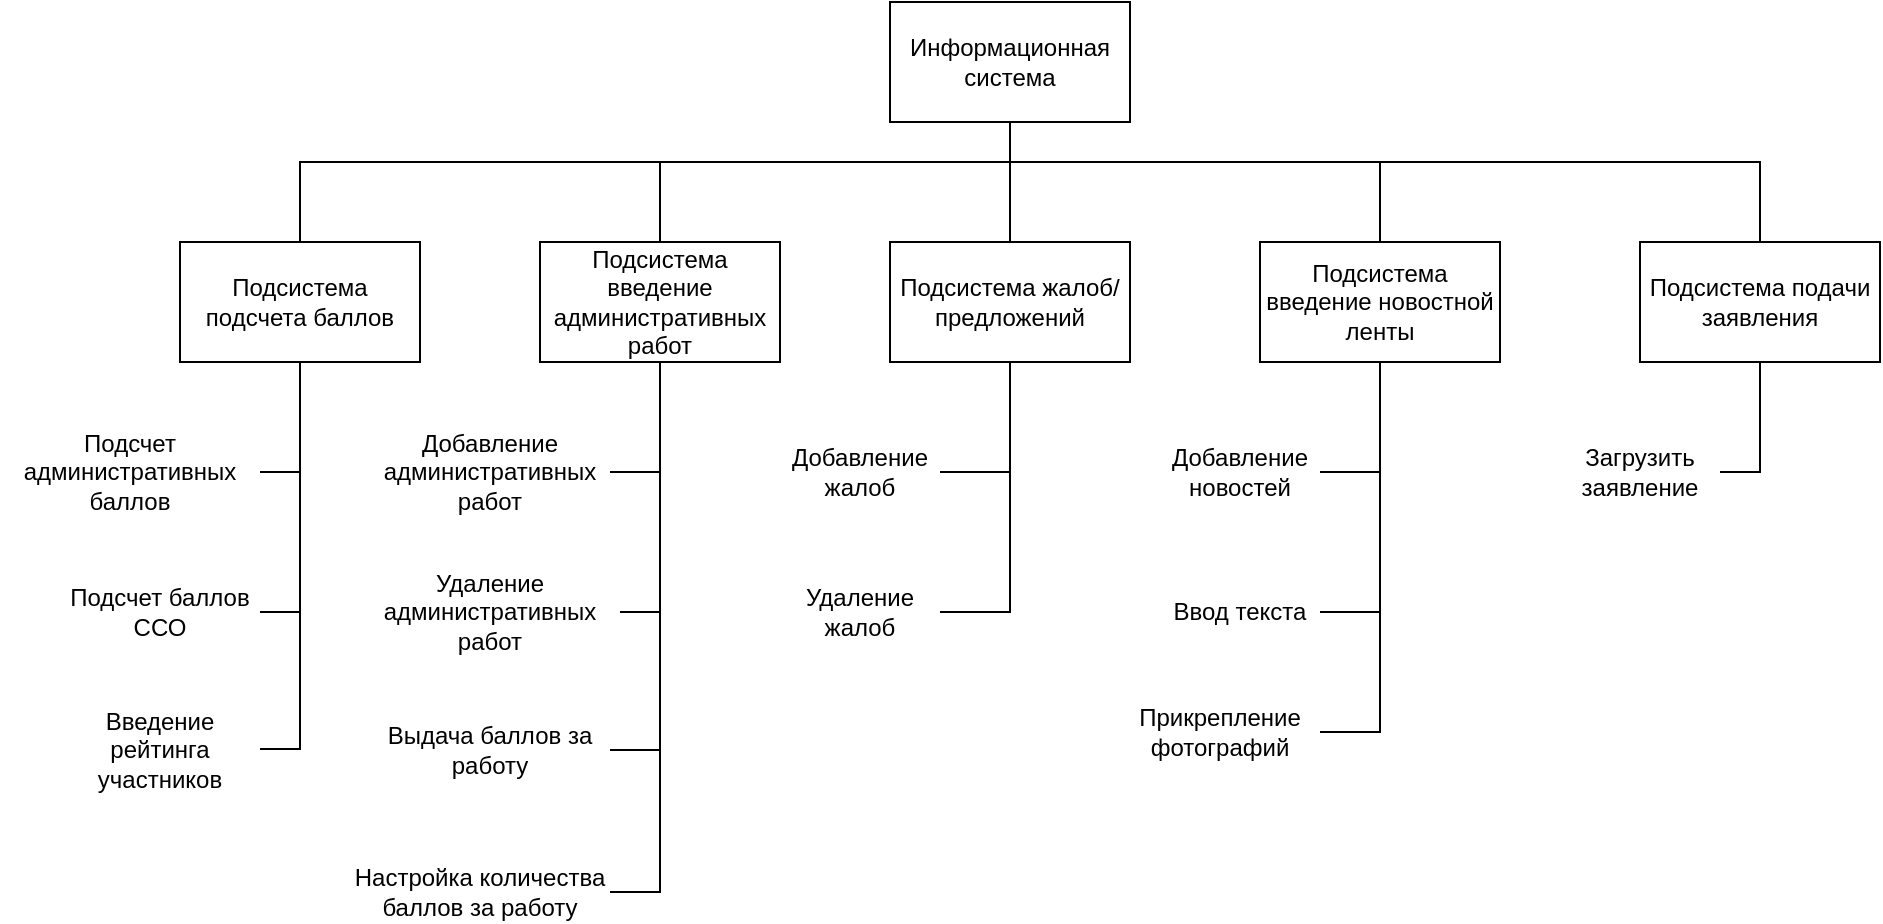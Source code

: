 <mxfile version="23.1.4" type="device">
  <diagram name="Страница — 1" id="D5ArE7g9FIsvJwkTBbig">
    <mxGraphModel dx="1351" dy="709" grid="1" gridSize="10" guides="1" tooltips="1" connect="1" arrows="1" fold="1" page="1" pageScale="1" pageWidth="1169" pageHeight="827" math="0" shadow="0">
      <root>
        <mxCell id="0" />
        <mxCell id="1" parent="0" />
        <mxCell id="M1SDt4nbAHtYLus9qisL-13" style="edgeStyle=orthogonalEdgeStyle;rounded=0;orthogonalLoop=1;jettySize=auto;html=1;entryX=0.5;entryY=0;entryDx=0;entryDy=0;endArrow=none;endFill=0;" edge="1" parent="1" source="M1SDt4nbAHtYLus9qisL-1" target="M1SDt4nbAHtYLus9qisL-2">
          <mxGeometry relative="1" as="geometry">
            <Array as="points">
              <mxPoint x="600" y="130" />
              <mxPoint x="245" y="130" />
            </Array>
          </mxGeometry>
        </mxCell>
        <mxCell id="M1SDt4nbAHtYLus9qisL-14" style="edgeStyle=orthogonalEdgeStyle;rounded=0;orthogonalLoop=1;jettySize=auto;html=1;entryX=0.5;entryY=0;entryDx=0;entryDy=0;endArrow=none;endFill=0;" edge="1" parent="1" source="M1SDt4nbAHtYLus9qisL-1" target="M1SDt4nbAHtYLus9qisL-3">
          <mxGeometry relative="1" as="geometry">
            <Array as="points">
              <mxPoint x="600" y="130" />
              <mxPoint x="425" y="130" />
            </Array>
          </mxGeometry>
        </mxCell>
        <mxCell id="M1SDt4nbAHtYLus9qisL-15" style="edgeStyle=orthogonalEdgeStyle;rounded=0;orthogonalLoop=1;jettySize=auto;html=1;entryX=0.5;entryY=0;entryDx=0;entryDy=0;endArrow=none;endFill=0;" edge="1" parent="1" source="M1SDt4nbAHtYLus9qisL-1" target="M1SDt4nbAHtYLus9qisL-4">
          <mxGeometry relative="1" as="geometry">
            <Array as="points">
              <mxPoint x="600" y="150" />
              <mxPoint x="600" y="150" />
            </Array>
          </mxGeometry>
        </mxCell>
        <mxCell id="M1SDt4nbAHtYLus9qisL-16" style="edgeStyle=orthogonalEdgeStyle;rounded=0;orthogonalLoop=1;jettySize=auto;html=1;entryX=0.5;entryY=0;entryDx=0;entryDy=0;endArrow=none;endFill=0;" edge="1" parent="1" source="M1SDt4nbAHtYLus9qisL-1" target="M1SDt4nbAHtYLus9qisL-5">
          <mxGeometry relative="1" as="geometry">
            <Array as="points">
              <mxPoint x="600" y="130" />
              <mxPoint x="785" y="130" />
            </Array>
          </mxGeometry>
        </mxCell>
        <mxCell id="M1SDt4nbAHtYLus9qisL-38" style="edgeStyle=orthogonalEdgeStyle;rounded=0;orthogonalLoop=1;jettySize=auto;html=1;entryX=0.5;entryY=0;entryDx=0;entryDy=0;endArrow=none;endFill=0;" edge="1" parent="1" source="M1SDt4nbAHtYLus9qisL-1" target="M1SDt4nbAHtYLus9qisL-35">
          <mxGeometry relative="1" as="geometry">
            <Array as="points">
              <mxPoint x="600" y="130" />
              <mxPoint x="975" y="130" />
            </Array>
          </mxGeometry>
        </mxCell>
        <mxCell id="M1SDt4nbAHtYLus9qisL-1" value="Информационная система" style="rounded=0;whiteSpace=wrap;html=1;" vertex="1" parent="1">
          <mxGeometry x="540" y="50" width="120" height="60" as="geometry" />
        </mxCell>
        <mxCell id="M1SDt4nbAHtYLus9qisL-10" style="edgeStyle=orthogonalEdgeStyle;rounded=0;orthogonalLoop=1;jettySize=auto;html=1;entryX=1;entryY=0.5;entryDx=0;entryDy=0;endArrow=none;endFill=0;" edge="1" parent="1" source="M1SDt4nbAHtYLus9qisL-2" target="M1SDt4nbAHtYLus9qisL-6">
          <mxGeometry relative="1" as="geometry" />
        </mxCell>
        <mxCell id="M1SDt4nbAHtYLus9qisL-11" style="edgeStyle=orthogonalEdgeStyle;rounded=0;orthogonalLoop=1;jettySize=auto;html=1;entryX=1;entryY=0.5;entryDx=0;entryDy=0;endArrow=none;endFill=0;" edge="1" parent="1" source="M1SDt4nbAHtYLus9qisL-2" target="M1SDt4nbAHtYLus9qisL-7">
          <mxGeometry relative="1" as="geometry" />
        </mxCell>
        <mxCell id="M1SDt4nbAHtYLus9qisL-12" style="edgeStyle=orthogonalEdgeStyle;rounded=0;orthogonalLoop=1;jettySize=auto;html=1;entryX=1;entryY=0.5;entryDx=0;entryDy=0;endArrow=none;endFill=0;" edge="1" parent="1" source="M1SDt4nbAHtYLus9qisL-2" target="M1SDt4nbAHtYLus9qisL-8">
          <mxGeometry relative="1" as="geometry" />
        </mxCell>
        <mxCell id="M1SDt4nbAHtYLus9qisL-2" value="Подсистема подсчета баллов" style="rounded=0;whiteSpace=wrap;html=1;" vertex="1" parent="1">
          <mxGeometry x="185" y="170" width="120" height="60" as="geometry" />
        </mxCell>
        <mxCell id="M1SDt4nbAHtYLus9qisL-21" style="edgeStyle=orthogonalEdgeStyle;rounded=0;orthogonalLoop=1;jettySize=auto;html=1;entryX=1;entryY=0.5;entryDx=0;entryDy=0;endArrow=none;endFill=0;" edge="1" parent="1" source="M1SDt4nbAHtYLus9qisL-3" target="M1SDt4nbAHtYLus9qisL-17">
          <mxGeometry relative="1" as="geometry" />
        </mxCell>
        <mxCell id="M1SDt4nbAHtYLus9qisL-22" style="edgeStyle=orthogonalEdgeStyle;rounded=0;orthogonalLoop=1;jettySize=auto;html=1;entryX=1;entryY=0.5;entryDx=0;entryDy=0;endArrow=none;endFill=0;" edge="1" parent="1" source="M1SDt4nbAHtYLus9qisL-3" target="M1SDt4nbAHtYLus9qisL-20">
          <mxGeometry relative="1" as="geometry" />
        </mxCell>
        <mxCell id="M1SDt4nbAHtYLus9qisL-23" style="edgeStyle=orthogonalEdgeStyle;rounded=0;orthogonalLoop=1;jettySize=auto;html=1;entryX=1;entryY=0.5;entryDx=0;entryDy=0;endArrow=none;endFill=0;" edge="1" parent="1" source="M1SDt4nbAHtYLus9qisL-3" target="M1SDt4nbAHtYLus9qisL-18">
          <mxGeometry relative="1" as="geometry" />
        </mxCell>
        <mxCell id="M1SDt4nbAHtYLus9qisL-24" style="edgeStyle=orthogonalEdgeStyle;rounded=0;orthogonalLoop=1;jettySize=auto;html=1;entryX=1;entryY=0.5;entryDx=0;entryDy=0;endArrow=none;endFill=0;" edge="1" parent="1" source="M1SDt4nbAHtYLus9qisL-3" target="M1SDt4nbAHtYLus9qisL-19">
          <mxGeometry relative="1" as="geometry" />
        </mxCell>
        <mxCell id="M1SDt4nbAHtYLus9qisL-3" value="Подсистема введение административных работ" style="rounded=0;whiteSpace=wrap;html=1;" vertex="1" parent="1">
          <mxGeometry x="365" y="170" width="120" height="60" as="geometry" />
        </mxCell>
        <mxCell id="M1SDt4nbAHtYLus9qisL-27" style="edgeStyle=orthogonalEdgeStyle;rounded=0;orthogonalLoop=1;jettySize=auto;html=1;entryX=1;entryY=0.5;entryDx=0;entryDy=0;endArrow=none;endFill=0;" edge="1" parent="1" source="M1SDt4nbAHtYLus9qisL-4" target="M1SDt4nbAHtYLus9qisL-25">
          <mxGeometry relative="1" as="geometry" />
        </mxCell>
        <mxCell id="M1SDt4nbAHtYLus9qisL-28" style="edgeStyle=orthogonalEdgeStyle;rounded=0;orthogonalLoop=1;jettySize=auto;html=1;entryX=1;entryY=0.5;entryDx=0;entryDy=0;endArrow=none;endFill=0;" edge="1" parent="1" source="M1SDt4nbAHtYLus9qisL-4" target="M1SDt4nbAHtYLus9qisL-26">
          <mxGeometry relative="1" as="geometry" />
        </mxCell>
        <mxCell id="M1SDt4nbAHtYLus9qisL-4" value="Подсистема жалоб/предложений" style="rounded=0;whiteSpace=wrap;html=1;" vertex="1" parent="1">
          <mxGeometry x="540" y="170" width="120" height="60" as="geometry" />
        </mxCell>
        <mxCell id="M1SDt4nbAHtYLus9qisL-32" style="edgeStyle=orthogonalEdgeStyle;rounded=0;orthogonalLoop=1;jettySize=auto;html=1;entryX=1;entryY=0.5;entryDx=0;entryDy=0;endArrow=none;endFill=0;" edge="1" parent="1" source="M1SDt4nbAHtYLus9qisL-5" target="M1SDt4nbAHtYLus9qisL-29">
          <mxGeometry relative="1" as="geometry" />
        </mxCell>
        <mxCell id="M1SDt4nbAHtYLus9qisL-33" style="edgeStyle=orthogonalEdgeStyle;rounded=0;orthogonalLoop=1;jettySize=auto;html=1;entryX=1;entryY=0.5;entryDx=0;entryDy=0;endArrow=none;endFill=0;" edge="1" parent="1" source="M1SDt4nbAHtYLus9qisL-5" target="M1SDt4nbAHtYLus9qisL-30">
          <mxGeometry relative="1" as="geometry" />
        </mxCell>
        <mxCell id="M1SDt4nbAHtYLus9qisL-34" style="edgeStyle=orthogonalEdgeStyle;rounded=0;orthogonalLoop=1;jettySize=auto;html=1;entryX=1;entryY=0.5;entryDx=0;entryDy=0;endArrow=none;endFill=0;" edge="1" parent="1" source="M1SDt4nbAHtYLus9qisL-5" target="M1SDt4nbAHtYLus9qisL-31">
          <mxGeometry relative="1" as="geometry" />
        </mxCell>
        <mxCell id="M1SDt4nbAHtYLus9qisL-5" value="Подсистема введение новостной ленты" style="rounded=0;whiteSpace=wrap;html=1;" vertex="1" parent="1">
          <mxGeometry x="725" y="170" width="120" height="60" as="geometry" />
        </mxCell>
        <mxCell id="M1SDt4nbAHtYLus9qisL-6" value="Подсчет административных баллов" style="text;html=1;align=center;verticalAlign=middle;whiteSpace=wrap;rounded=0;" vertex="1" parent="1">
          <mxGeometry x="95" y="270" width="130" height="30" as="geometry" />
        </mxCell>
        <mxCell id="M1SDt4nbAHtYLus9qisL-7" value="Подсчет баллов ССО" style="text;html=1;align=center;verticalAlign=middle;whiteSpace=wrap;rounded=0;" vertex="1" parent="1">
          <mxGeometry x="125" y="340" width="100" height="30" as="geometry" />
        </mxCell>
        <mxCell id="M1SDt4nbAHtYLus9qisL-8" value="Введение рейтинга участников" style="text;html=1;align=center;verticalAlign=middle;whiteSpace=wrap;rounded=0;" vertex="1" parent="1">
          <mxGeometry x="125" y="408.5" width="100" height="30" as="geometry" />
        </mxCell>
        <mxCell id="M1SDt4nbAHtYLus9qisL-17" value="Добавление административных работ" style="text;html=1;align=center;verticalAlign=middle;whiteSpace=wrap;rounded=0;" vertex="1" parent="1">
          <mxGeometry x="280" y="270" width="120" height="30" as="geometry" />
        </mxCell>
        <mxCell id="M1SDt4nbAHtYLus9qisL-18" value="Выдача баллов за работу" style="text;html=1;align=center;verticalAlign=middle;whiteSpace=wrap;rounded=0;" vertex="1" parent="1">
          <mxGeometry x="280" y="409" width="120" height="30" as="geometry" />
        </mxCell>
        <mxCell id="M1SDt4nbAHtYLus9qisL-19" value="Настройка количества баллов за работу" style="text;html=1;align=center;verticalAlign=middle;whiteSpace=wrap;rounded=0;" vertex="1" parent="1">
          <mxGeometry x="270" y="480" width="130" height="30" as="geometry" />
        </mxCell>
        <mxCell id="M1SDt4nbAHtYLus9qisL-20" value="Удаление административных работ" style="text;html=1;align=center;verticalAlign=middle;whiteSpace=wrap;rounded=0;" vertex="1" parent="1">
          <mxGeometry x="275" y="340" width="130" height="30" as="geometry" />
        </mxCell>
        <mxCell id="M1SDt4nbAHtYLus9qisL-25" value="Добавление жалоб" style="text;html=1;align=center;verticalAlign=middle;whiteSpace=wrap;rounded=0;" vertex="1" parent="1">
          <mxGeometry x="485" y="270" width="80" height="30" as="geometry" />
        </mxCell>
        <mxCell id="M1SDt4nbAHtYLus9qisL-26" value="Удаление жалоб" style="text;html=1;align=center;verticalAlign=middle;whiteSpace=wrap;rounded=0;" vertex="1" parent="1">
          <mxGeometry x="485" y="340" width="80" height="30" as="geometry" />
        </mxCell>
        <mxCell id="M1SDt4nbAHtYLus9qisL-29" value="Добавление новостей" style="text;html=1;align=center;verticalAlign=middle;whiteSpace=wrap;rounded=0;" vertex="1" parent="1">
          <mxGeometry x="675" y="270" width="80" height="30" as="geometry" />
        </mxCell>
        <mxCell id="M1SDt4nbAHtYLus9qisL-30" value="Ввод текста" style="text;html=1;align=center;verticalAlign=middle;whiteSpace=wrap;rounded=0;" vertex="1" parent="1">
          <mxGeometry x="675" y="340" width="80" height="30" as="geometry" />
        </mxCell>
        <mxCell id="M1SDt4nbAHtYLus9qisL-31" value="Прикрепление фотографий" style="text;html=1;align=center;verticalAlign=middle;whiteSpace=wrap;rounded=0;" vertex="1" parent="1">
          <mxGeometry x="655" y="400" width="100" height="30" as="geometry" />
        </mxCell>
        <mxCell id="M1SDt4nbAHtYLus9qisL-37" style="edgeStyle=orthogonalEdgeStyle;rounded=0;orthogonalLoop=1;jettySize=auto;html=1;entryX=1;entryY=0.5;entryDx=0;entryDy=0;endArrow=none;endFill=0;" edge="1" parent="1" source="M1SDt4nbAHtYLus9qisL-35" target="M1SDt4nbAHtYLus9qisL-36">
          <mxGeometry relative="1" as="geometry" />
        </mxCell>
        <mxCell id="M1SDt4nbAHtYLus9qisL-35" value="Подсистема подачи заявления" style="rounded=0;whiteSpace=wrap;html=1;" vertex="1" parent="1">
          <mxGeometry x="915" y="170" width="120" height="60" as="geometry" />
        </mxCell>
        <mxCell id="M1SDt4nbAHtYLus9qisL-36" value="Загрузить заявление" style="text;html=1;align=center;verticalAlign=middle;whiteSpace=wrap;rounded=0;" vertex="1" parent="1">
          <mxGeometry x="875" y="270" width="80" height="30" as="geometry" />
        </mxCell>
      </root>
    </mxGraphModel>
  </diagram>
</mxfile>
